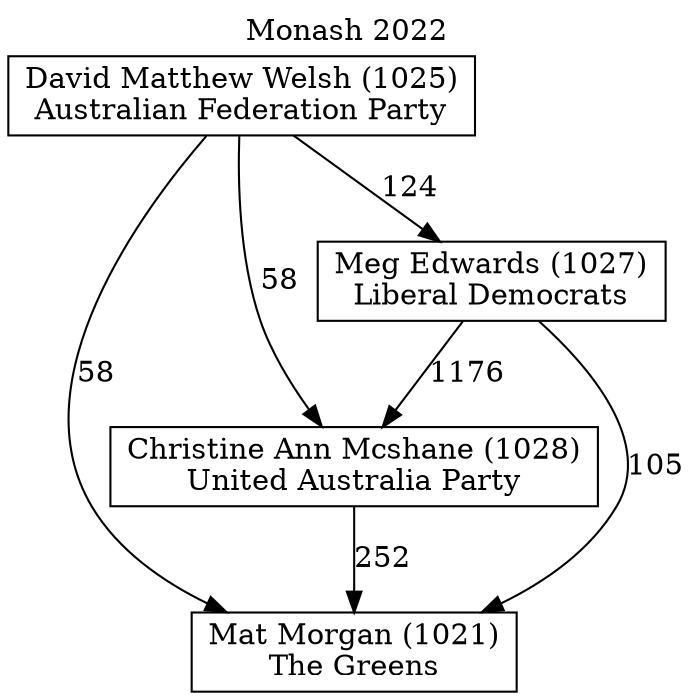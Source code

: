// House preference flow
digraph "Mat Morgan (1021)_Monash_2022" {
	graph [label="Monash 2022" labelloc=t mclimit=10]
	node [shape=box]
	"Mat Morgan (1021)" [label="Mat Morgan (1021)
The Greens"]
	"David Matthew Welsh (1025)" [label="David Matthew Welsh (1025)
Australian Federation Party"]
	"Christine Ann Mcshane (1028)" [label="Christine Ann Mcshane (1028)
United Australia Party"]
	"Meg Edwards (1027)" [label="Meg Edwards (1027)
Liberal Democrats"]
	"David Matthew Welsh (1025)" -> "Mat Morgan (1021)" [label=58]
	"Meg Edwards (1027)" -> "Christine Ann Mcshane (1028)" [label=1176]
	"David Matthew Welsh (1025)" -> "Christine Ann Mcshane (1028)" [label=58]
	"Meg Edwards (1027)" -> "Mat Morgan (1021)" [label=105]
	"David Matthew Welsh (1025)" -> "Meg Edwards (1027)" [label=124]
	"Christine Ann Mcshane (1028)" -> "Mat Morgan (1021)" [label=252]
}
